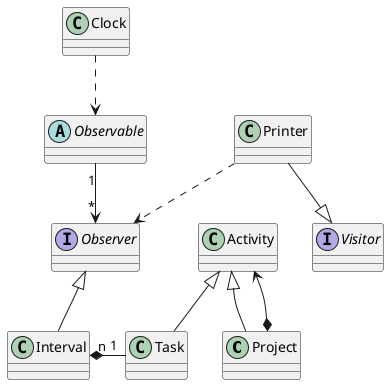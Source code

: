 @startuml

class Project {}

class Task {}

class Activity {}

class Interval {}

interface Visitor {}



interface Observer {}

abstract class Observable {}

class Clock {}

class Printer {}

Project -up-|> Activity
Project *-up-> Activity
Task -up-|> Activity
Task -[hidden]right- Project
Interval "n" *-right- "1" Task
Clock ..> Observable
Printer ..> Observer
Printer --|> Visitor
Interval -up-|> Observer
Observable "1"-->"*" Observer

@enduml